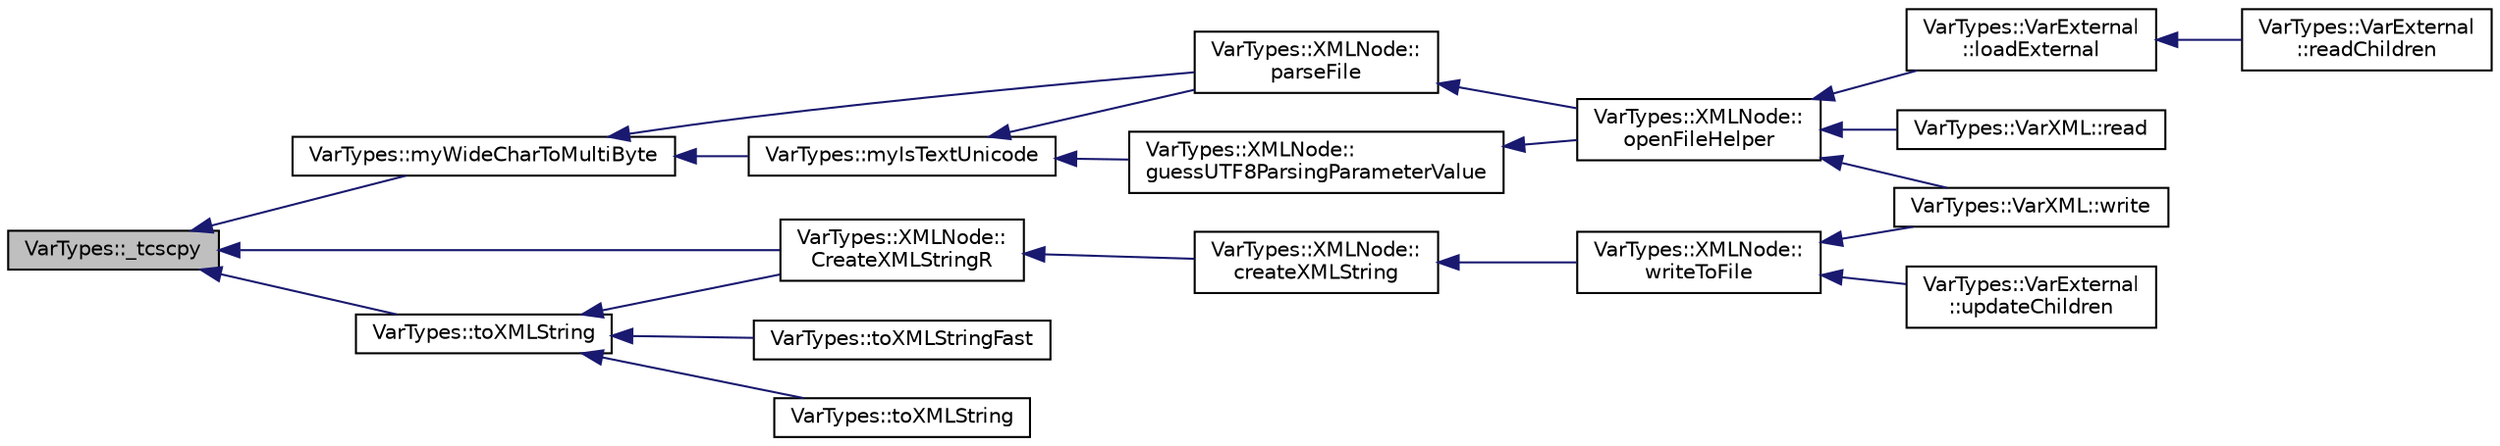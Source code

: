 digraph "VarTypes::_tcscpy"
{
 // INTERACTIVE_SVG=YES
  edge [fontname="Helvetica",fontsize="10",labelfontname="Helvetica",labelfontsize="10"];
  node [fontname="Helvetica",fontsize="10",shape=record];
  rankdir="LR";
  Node1 [label="VarTypes::_tcscpy",height=0.2,width=0.4,color="black", fillcolor="grey75", style="filled", fontcolor="black"];
  Node1 -> Node2 [dir="back",color="midnightblue",fontsize="10",style="solid",fontname="Helvetica"];
  Node2 [label="VarTypes::XMLNode::\lCreateXMLStringR",height=0.2,width=0.4,color="black", fillcolor="white", style="filled",URL="$dd/df5/struct_var_types_1_1_x_m_l_node.html#a90716e65ba8b8633572b41654a754112"];
  Node2 -> Node3 [dir="back",color="midnightblue",fontsize="10",style="solid",fontname="Helvetica"];
  Node3 [label="VarTypes::XMLNode::\lcreateXMLString",height=0.2,width=0.4,color="black", fillcolor="white", style="filled",URL="$dd/df5/struct_var_types_1_1_x_m_l_node.html#a19a684919742d8973d388080cbfe48dd"];
  Node3 -> Node4 [dir="back",color="midnightblue",fontsize="10",style="solid",fontname="Helvetica"];
  Node4 [label="VarTypes::XMLNode::\lwriteToFile",height=0.2,width=0.4,color="black", fillcolor="white", style="filled",URL="$dd/df5/struct_var_types_1_1_x_m_l_node.html#ad4fc3da54bcb49f4b691831ec9e07bb9"];
  Node4 -> Node5 [dir="back",color="midnightblue",fontsize="10",style="solid",fontname="Helvetica"];
  Node5 [label="VarTypes::VarExternal\l::updateChildren",height=0.2,width=0.4,color="black", fillcolor="white", style="filled",URL="$d3/de2/class_var_types_1_1_var_external.html#a4fe158eab9de90b7fd0ab51d16efc8dc"];
  Node4 -> Node6 [dir="back",color="midnightblue",fontsize="10",style="solid",fontname="Helvetica"];
  Node6 [label="VarTypes::VarXML::write",height=0.2,width=0.4,color="black", fillcolor="white", style="filled",URL="$df/dd1/class_var_types_1_1_var_x_m_l.html#af0414326f9aa704922bc9447d7bd73ee",tooltip="write a vector of VarType nodes (and all of their children) to an xml file "];
  Node1 -> Node7 [dir="back",color="midnightblue",fontsize="10",style="solid",fontname="Helvetica"];
  Node7 [label="VarTypes::myWideCharToMultiByte",height=0.2,width=0.4,color="black", fillcolor="white", style="filled",URL="$d1/dde/namespace_var_types.html#a6787715045c42131396c03f2c811dc59"];
  Node7 -> Node8 [dir="back",color="midnightblue",fontsize="10",style="solid",fontname="Helvetica"];
  Node8 [label="VarTypes::myIsTextUnicode",height=0.2,width=0.4,color="black", fillcolor="white", style="filled",URL="$d1/dde/namespace_var_types.html#a96ef7a052862123ba3a3ffe21f4aacfa"];
  Node8 -> Node9 [dir="back",color="midnightblue",fontsize="10",style="solid",fontname="Helvetica"];
  Node9 [label="VarTypes::XMLNode::\lparseFile",height=0.2,width=0.4,color="black", fillcolor="white", style="filled",URL="$dd/df5/struct_var_types_1_1_x_m_l_node.html#a55f5fb016d367b3b883f30d8aaa98c3e"];
  Node9 -> Node10 [dir="back",color="midnightblue",fontsize="10",style="solid",fontname="Helvetica"];
  Node10 [label="VarTypes::XMLNode::\lopenFileHelper",height=0.2,width=0.4,color="black", fillcolor="white", style="filled",URL="$dd/df5/struct_var_types_1_1_x_m_l_node.html#a094bff6322584b5cbec7c0cffab2204e"];
  Node10 -> Node11 [dir="back",color="midnightblue",fontsize="10",style="solid",fontname="Helvetica"];
  Node11 [label="VarTypes::VarExternal\l::loadExternal",height=0.2,width=0.4,color="black", fillcolor="white", style="filled",URL="$d3/de2/class_var_types_1_1_var_external.html#a8cdbf72cd88b965326168362d9d2dc5e"];
  Node11 -> Node12 [dir="back",color="midnightblue",fontsize="10",style="solid",fontname="Helvetica"];
  Node12 [label="VarTypes::VarExternal\l::readChildren",height=0.2,width=0.4,color="black", fillcolor="white", style="filled",URL="$d3/de2/class_var_types_1_1_var_external.html#a17094bd8f47407726cbe388e091e9bef"];
  Node10 -> Node6 [dir="back",color="midnightblue",fontsize="10",style="solid",fontname="Helvetica"];
  Node10 -> Node13 [dir="back",color="midnightblue",fontsize="10",style="solid",fontname="Helvetica"];
  Node13 [label="VarTypes::VarXML::read",height=0.2,width=0.4,color="black", fillcolor="white", style="filled",URL="$df/dd1/class_var_types_1_1_var_x_m_l.html#ae7fd42e8b53c47ef87c368af79afdb72"];
  Node8 -> Node14 [dir="back",color="midnightblue",fontsize="10",style="solid",fontname="Helvetica"];
  Node14 [label="VarTypes::XMLNode::\lguessUTF8ParsingParameterValue",height=0.2,width=0.4,color="black", fillcolor="white", style="filled",URL="$dd/df5/struct_var_types_1_1_x_m_l_node.html#ae6492c7313390ccae9582962fddda9f4"];
  Node14 -> Node10 [dir="back",color="midnightblue",fontsize="10",style="solid",fontname="Helvetica"];
  Node7 -> Node9 [dir="back",color="midnightblue",fontsize="10",style="solid",fontname="Helvetica"];
  Node1 -> Node15 [dir="back",color="midnightblue",fontsize="10",style="solid",fontname="Helvetica"];
  Node15 [label="VarTypes::toXMLString",height=0.2,width=0.4,color="black", fillcolor="white", style="filled",URL="$d1/dde/namespace_var_types.html#a9897a2d71d93b68074df9f32d77f5eb8"];
  Node15 -> Node16 [dir="back",color="midnightblue",fontsize="10",style="solid",fontname="Helvetica"];
  Node16 [label="VarTypes::toXMLString",height=0.2,width=0.4,color="black", fillcolor="white", style="filled",URL="$d1/dde/namespace_var_types.html#a059d45ce0698c65ac48036a6891b221b"];
  Node15 -> Node17 [dir="back",color="midnightblue",fontsize="10",style="solid",fontname="Helvetica"];
  Node17 [label="VarTypes::toXMLStringFast",height=0.2,width=0.4,color="black", fillcolor="white", style="filled",URL="$d1/dde/namespace_var_types.html#ad899c0ad9eff0fb6d5f30ed1c0585200"];
  Node15 -> Node2 [dir="back",color="midnightblue",fontsize="10",style="solid",fontname="Helvetica"];
}
